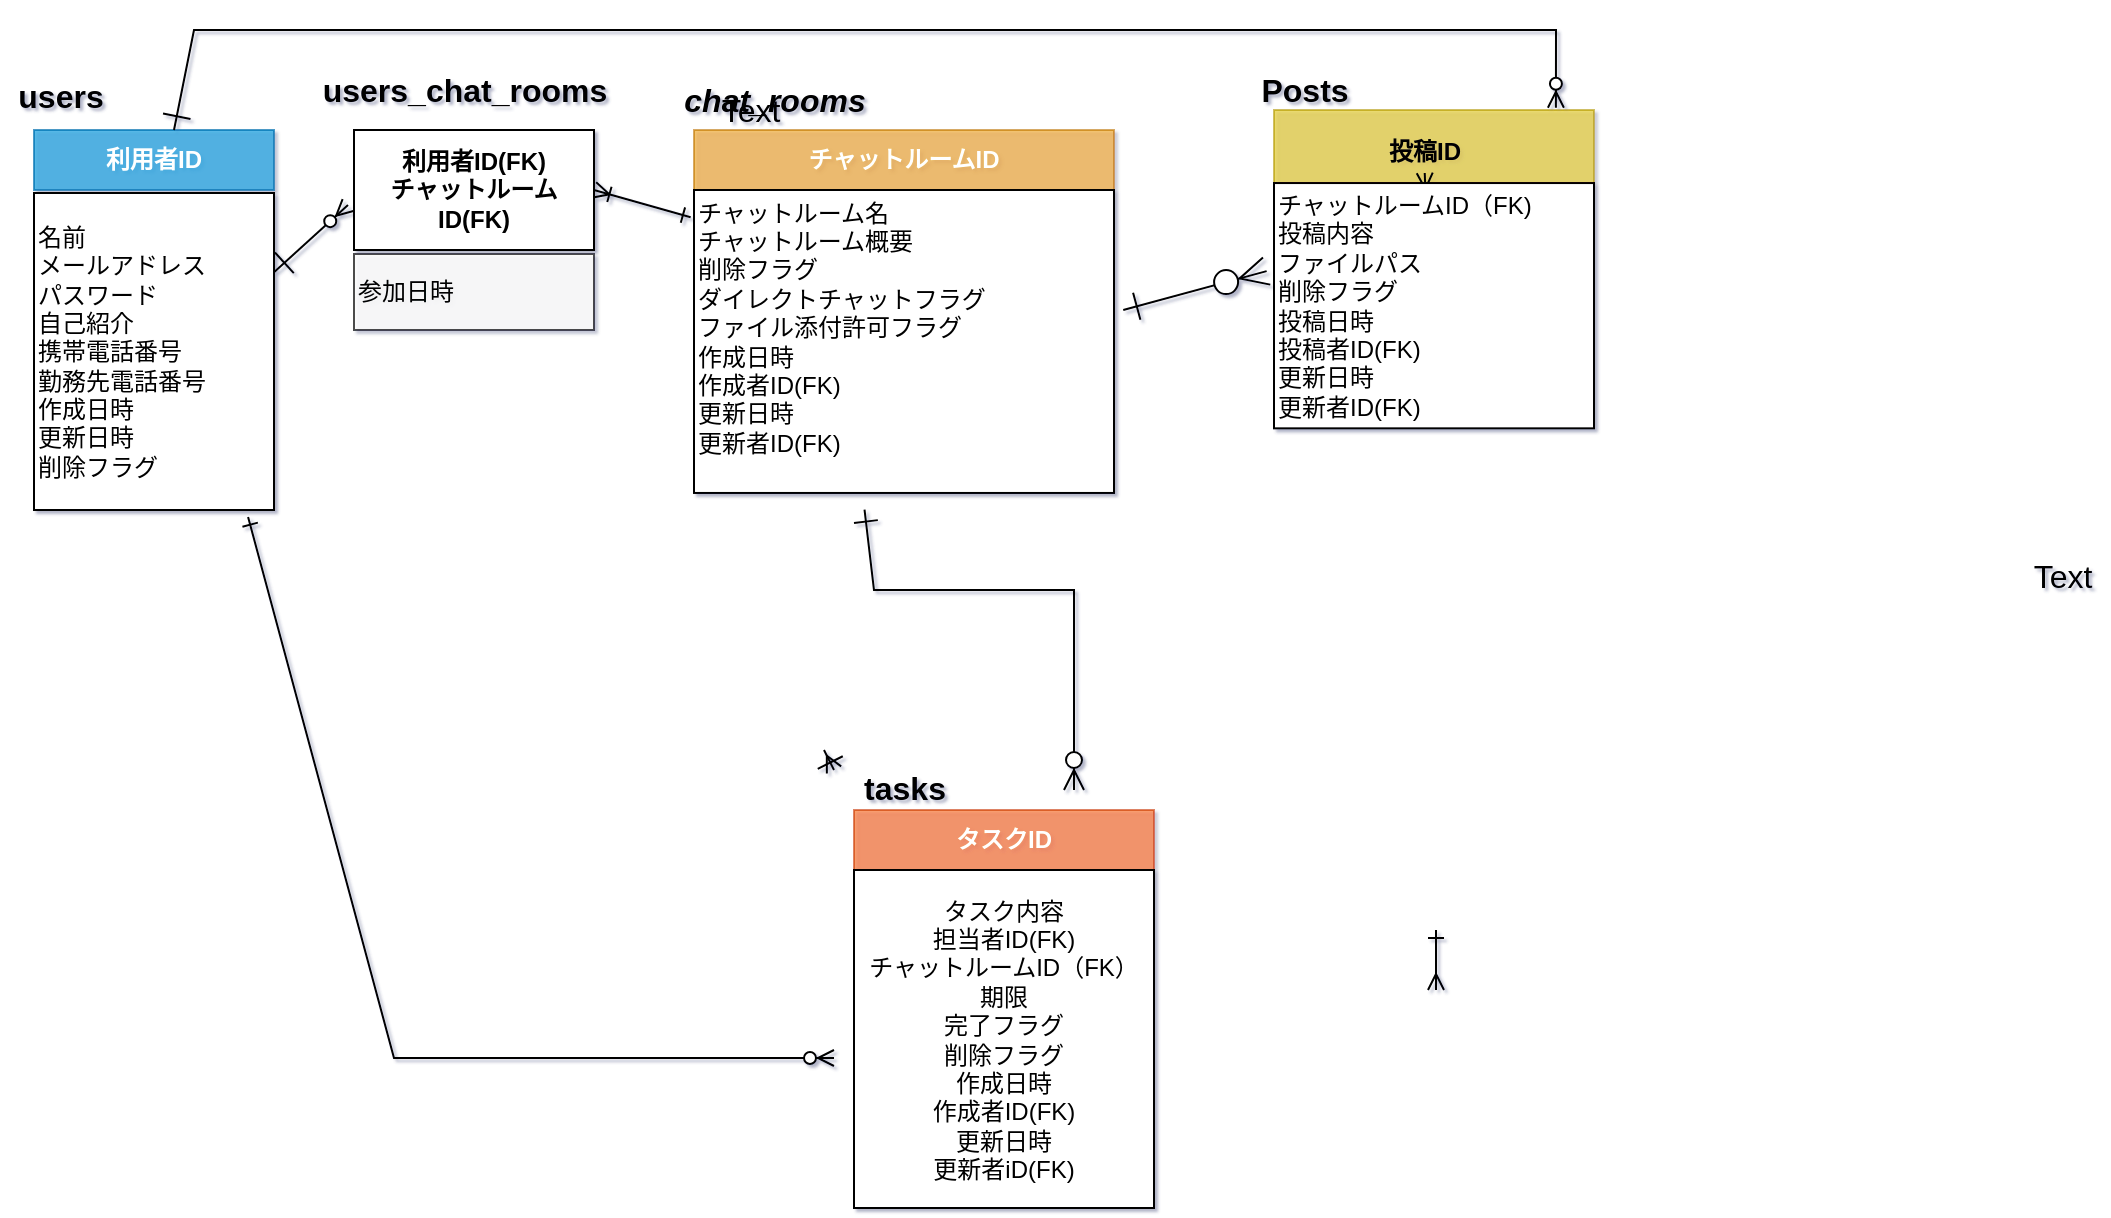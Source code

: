 <mxfile version="13.1.3">
    <diagram id="6hGFLwfOUW9BJ-s0fimq" name="Page-1">
        <mxGraphModel dx="741" dy="1920" grid="1" gridSize="10" guides="1" tooltips="1" connect="0" arrows="1" fold="1" page="1" pageScale="1" pageWidth="827" pageHeight="1169" math="0" shadow="1">
            <root>
                <mxCell id="0"/>
                <mxCell id="1" parent="0"/>
                <mxCell id="2" value="&lt;b&gt;利用者ID&lt;/b&gt;" style="rounded=0;whiteSpace=wrap;html=1;fillColor=#1ba1e2;strokeColor=#006EAF;fontColor=#ffffff;opacity=70;" parent="1" vertex="1">
                    <mxGeometry x="40" y="50" width="120" height="30" as="geometry"/>
                </mxCell>
                <mxCell id="21" style="rounded=0;orthogonalLoop=1;jettySize=auto;html=1;entryX=-0.025;entryY=0.625;entryDx=0;entryDy=0;entryPerimeter=0;startArrow=ERone;startFill=0;endArrow=ERzeroToMany;endFill=1;strokeWidth=1;exitX=1;exitY=0.25;exitDx=0;exitDy=0;startSize=12;" parent="1" source="3" target="13" edge="1">
                    <mxGeometry relative="1" as="geometry">
                        <mxPoint x="170" y="100" as="sourcePoint"/>
                    </mxGeometry>
                </mxCell>
                <mxCell id="3" value="名前&lt;br&gt;メールアドレス&lt;br&gt;パスワード&lt;br&gt;自己紹介&lt;br&gt;携帯電話番号&lt;br&gt;勤務先電話番号&lt;br&gt;作成日時&lt;br&gt;更新日時&lt;br&gt;削除フラグ" style="rounded=0;whiteSpace=wrap;html=1;align=left;" parent="1" vertex="1">
                    <mxGeometry x="40" y="81.49" width="120" height="158.51" as="geometry"/>
                </mxCell>
                <mxCell id="11" style="edgeStyle=orthogonalEdgeStyle;rounded=0;orthogonalLoop=1;jettySize=auto;html=1;exitX=0.5;exitY=1;exitDx=0;exitDy=0;startArrow=ERone;startFill=0;endArrow=oval;endFill=0;strokeColor=#000000;strokeWidth=1;" parent="1" edge="1">
                    <mxGeometry relative="1" as="geometry">
                        <mxPoint x="100" y="270" as="sourcePoint"/>
                        <mxPoint x="100" y="270" as="targetPoint"/>
                    </mxGeometry>
                </mxCell>
                <mxCell id="26" style="edgeStyle=none;rounded=0;orthogonalLoop=1;jettySize=auto;html=1;exitX=1;exitY=0.5;exitDx=0;exitDy=0;entryX=-0.008;entryY=0.09;entryDx=0;entryDy=0;entryPerimeter=0;startArrow=ERoneToMany;startFill=0;endArrow=ERone;endFill=0;strokeWidth=1;" parent="1" source="13" target="23" edge="1">
                    <mxGeometry relative="1" as="geometry"/>
                </mxCell>
                <mxCell id="13" value="&lt;b&gt;利用者ID(FK)&lt;br&gt;チャットルームID(FK)&lt;br&gt;&lt;/b&gt;" style="rounded=0;whiteSpace=wrap;html=1;" parent="1" vertex="1">
                    <mxGeometry x="200" y="50" width="120" height="60" as="geometry"/>
                </mxCell>
                <mxCell id="22" value="&lt;b&gt;チャットルームID&lt;/b&gt;" style="rounded=0;whiteSpace=wrap;html=1;fillColor=#f0a30a;strokeColor=#BD7000;fontColor=#ffffff;opacity=60;" parent="1" vertex="1">
                    <mxGeometry x="370" y="50" width="210" height="30" as="geometry"/>
                </mxCell>
                <mxCell id="24" style="edgeStyle=none;shape=link;rounded=0;orthogonalLoop=1;jettySize=auto;html=1;exitX=0.5;exitY=0;exitDx=0;exitDy=0;startArrow=ERone;startFill=0;endArrow=ERzeroToMany;endFill=1;strokeColor=#000000;strokeWidth=1;" parent="1" source="23" target="22" edge="1">
                    <mxGeometry relative="1" as="geometry"/>
                </mxCell>
                <mxCell id="29" style="edgeStyle=none;rounded=0;orthogonalLoop=1;jettySize=auto;html=1;exitX=1.022;exitY=0.396;exitDx=0;exitDy=0;startArrow=ERone;startFill=0;endArrow=ERzeroToMany;endFill=1;strokeWidth=1;endSize=12;startSize=12;entryX=-0.023;entryY=0.359;entryDx=0;entryDy=0;entryPerimeter=0;exitPerimeter=0;" parent="1" source="23" target="36" edge="1">
                    <mxGeometry relative="1" as="geometry">
                        <mxPoint x="489" y="105" as="sourcePoint"/>
                        <mxPoint x="539" y="107.494" as="targetPoint"/>
                    </mxGeometry>
                </mxCell>
                <mxCell id="23" value="チャットルーム名&lt;br&gt;&lt;div&gt;チャットルーム概要&lt;/div&gt;&lt;div&gt;&lt;span&gt;削除フラグ&lt;/span&gt;&lt;br&gt;&lt;/div&gt;&lt;div&gt;&lt;span&gt;ダイレクトチャットフラグ&lt;/span&gt;&lt;/div&gt;&lt;div&gt;ファイル添付許可フラグ&lt;/div&gt;&lt;div&gt;&lt;div&gt;作成日時&lt;br&gt;作成者ID(FK)&lt;br&gt;更新日時&lt;br&gt;更新者ID(FK)&lt;/div&gt;&lt;/div&gt;&lt;div&gt;&lt;br&gt;&lt;/div&gt;" style="rounded=0;whiteSpace=wrap;html=1;align=left;" parent="1" vertex="1">
                    <mxGeometry x="370" y="80" width="210" height="151.48" as="geometry"/>
                </mxCell>
                <mxCell id="85" style="edgeStyle=none;rounded=0;jumpSize=12;orthogonalLoop=1;jettySize=auto;html=1;exitX=0.5;exitY=1;exitDx=0;exitDy=0;startArrow=ERone;startFill=0;startSize=12;endArrow=ERmany;endFill=0;endSize=6;strokeColor=#000000;strokeWidth=1;" parent="1" edge="1">
                    <mxGeometry relative="1" as="geometry">
                        <mxPoint x="440" y="370" as="targetPoint"/>
                        <mxPoint x="435" y="360" as="sourcePoint"/>
                    </mxGeometry>
                </mxCell>
                <mxCell id="34" value="" style="rounded=0;whiteSpace=wrap;html=1;fillColor=#e3c800;strokeColor=#B09500;fontColor=#ffffff;opacity=60;" parent="1" vertex="1">
                    <mxGeometry x="660" y="40" width="160" height="157.03" as="geometry"/>
                </mxCell>
                <mxCell id="35" value="&lt;b&gt;投稿ID&lt;br&gt;&lt;/b&gt;" style="text;html=1;align=center;verticalAlign=middle;resizable=0;points=[];autosize=1;" parent="34" vertex="1">
                    <mxGeometry x="50" y="11.463" width="50" height="20" as="geometry"/>
                </mxCell>
                <mxCell id="37" style="edgeStyle=none;rounded=0;orthogonalLoop=1;jettySize=auto;html=1;exitX=0.5;exitY=1;exitDx=0;exitDy=0;startArrow=ERone;startFill=0;endArrow=ERzeroToMany;endFill=1;strokeColor=#000000;strokeWidth=1;" parent="34" source="34" target="35" edge="1">
                    <mxGeometry relative="1" as="geometry"/>
                </mxCell>
                <mxCell id="36" value="チャットルームID（FK)&lt;br&gt;投稿内容&lt;br&gt;ファイルパス&lt;br&gt;削除フラグ&lt;br&gt;投稿日時&lt;br&gt;投稿者ID(FK)&lt;br&gt;更新日時&lt;br&gt;更新者ID(FK)" style="rounded=0;whiteSpace=wrap;html=1;align=left;" parent="34" vertex="1">
                    <mxGeometry y="36.525" width="160" height="122.651" as="geometry"/>
                </mxCell>
                <mxCell id="50" style="edgeStyle=none;rounded=0;orthogonalLoop=1;jettySize=auto;html=1;exitX=0.5;exitY=1;exitDx=0;exitDy=0;startArrow=ERone;startFill=0;endArrow=ERmany;endFill=0;strokeColor=#000000;strokeWidth=1;" parent="1" edge="1">
                    <mxGeometry relative="1" as="geometry">
                        <mxPoint x="590" y="460" as="targetPoint"/>
                        <mxPoint x="590" y="492" as="sourcePoint"/>
                    </mxGeometry>
                </mxCell>
                <mxCell id="51" value="&lt;span style=&quot;color: rgba(0 , 0 , 0 , 0) ; font-family: monospace ; font-size: 0px&quot;&gt;%3CmxGraphModel%3E%3Croot%3E%3CmxCell%20id%3D%220%22%2F%3E%3CmxCell%20id%3D%221%22%20parent%3D%220%22%2F%3E%3CmxCell%20id%3D%222%22%20value%3D%22%26lt%3Bb%26gt%3B%E6%8A%95%E7%A8%BF%E8%80%85ID%26lt%3Bbr%26gt%3B%E5%88%A9%E7%94%A8%E8%80%85ID%26lt%3Bbr%26gt%3B%26lt%3B%2Fb%26gt%3B%22%20style%3D%22rounded%3D0%3BwhiteSpace%3Dwrap%3Bhtml%3D1%3B%22%20vertex%3D%221%22%20parent%3D%221%22%3E%3CmxGeometry%20x%3D%22590%22%20y%3D%22210%22%20width%3D%22120%22%20height%3D%2230%22%20as%3D%22geometry%22%2F%3E%3C%2FmxCell%3E%3C%2Froot%3E%3C%2FmxGraphModel%3E&lt;/span&gt;" style="text;html=1;align=center;verticalAlign=middle;resizable=0;points=[];autosize=1;" parent="1" vertex="1">
                    <mxGeometry x="731" y="415" width="20" height="20" as="geometry"/>
                </mxCell>
                <mxCell id="54" value="&lt;span style=&quot;color: rgba(0 , 0 , 0 , 0) ; font-family: monospace ; font-size: 0px&quot;&gt;%3CmxGraphModel%3E%3Croot%3E%3CmxCell%20id%3D%220%22%2F%3E%3CmxCell%20id%3D%221%22%20parent%3D%220%22%2F%3E%3CmxCell%20id%3D%222%22%20value%3D%22%E5%90%8D%E5%89%8D%22%20style%3D%22rounded%3D0%3BwhiteSpace%3Dwrap%3Bhtml%3D1%3Balign%3Dleft%3B%22%20vertex%3D%221%22%20parent%3D%221%22%3E%3CmxGeometry%20x%3D%22590%22%20y%3D%22240%22%20width%3D%22120%22%20height%3D%2230%22%20as%3D%22geometry%22%2F%3E%3C%2FmxCell%3E%3C%2Froot%3E%3C%2FmxGraphModel%3E&lt;/span&gt;&lt;span style=&quot;color: rgba(0 , 0 , 0 , 0) ; font-family: monospace ; font-size: 0px&quot;&gt;%3CmxGraphModel%3E%3Croot%3E%3CmxCell%20id%3D%220%22%2F%3E%3CmxCell%20id%3D%221%22%20parent%3D%220%22%2F%3E%3CmxCell%20id%3D%222%22%20value%3D%22%E5%90%8D%E5%89%8D%22%20style%3D%22rounded%3D0%3BwhiteSpace%3Dwrap%3Bhtml%3D1%3Balign%3Dleft%3B%22%20vertex%3D%221%22%20parent%3D%221%22%3E%3CmxGeometry%20x%3D%22590%22%20y%3D%22240%22%20width%3D%22120%22%20height%3D%2230%22%20as%3D%22geometry%22%2F%3E%3C%2FmxCell%3E%3C%2Froot%3E%3C%2FmxGraphModel%3E&lt;/span&gt;" style="text;html=1;align=center;verticalAlign=middle;resizable=0;points=[];autosize=1;" parent="1" vertex="1">
                    <mxGeometry x="743" y="504" width="20" height="20" as="geometry"/>
                </mxCell>
                <mxCell id="61" style="edgeStyle=none;rounded=0;orthogonalLoop=1;jettySize=auto;html=1;exitX=0.5;exitY=1;exitDx=0;exitDy=0;entryX=0.5;entryY=1;entryDx=0;entryDy=0;startArrow=ERone;startFill=0;endArrow=ERmany;endFill=0;strokeColor=#000000;strokeWidth=1;" parent="1" edge="1">
                    <mxGeometry relative="1" as="geometry">
                        <mxPoint x="741" y="450" as="sourcePoint"/>
                        <mxPoint x="741" y="480" as="targetPoint"/>
                    </mxGeometry>
                </mxCell>
                <mxCell id="64" value="タスクID" style="rounded=0;whiteSpace=wrap;html=1;fontStyle=1;fillColor=#fa6800;strokeColor=#C73500;fontColor=#ffffff;opacity=60;" parent="1" vertex="1">
                    <mxGeometry x="450" y="390" width="150" height="30" as="geometry"/>
                </mxCell>
                <mxCell id="67" style="edgeStyle=none;rounded=0;orthogonalLoop=1;jettySize=auto;html=1;startArrow=ERzeroToMany;startFill=1;endArrow=ERone;endFill=0;strokeWidth=1;entryX=0.892;entryY=1.022;entryDx=0;entryDy=0;entryPerimeter=0;" parent="1" target="3" edge="1">
                    <mxGeometry relative="1" as="geometry">
                        <mxPoint x="440" y="480" as="targetPoint"/>
                        <mxPoint x="440" y="514" as="sourcePoint"/>
                        <Array as="points">
                            <mxPoint x="220" y="514"/>
                        </Array>
                    </mxGeometry>
                </mxCell>
                <mxCell id="66" value="タスク内容&lt;br&gt;担当者ID(FK)&lt;br&gt;チャットルームID（FK）&lt;br&gt;期限&lt;br&gt;完了フラグ&lt;br&gt;削除フラグ&lt;br&gt;作成日時&lt;br&gt;作成者ID(FK)&lt;br&gt;更新日時&lt;br&gt;更新者iD(FK)" style="rounded=0;whiteSpace=wrap;html=1;" parent="1" vertex="1">
                    <mxGeometry x="450" y="420" width="150" height="169" as="geometry"/>
                </mxCell>
                <mxCell id="69" style="edgeStyle=none;rounded=0;orthogonalLoop=1;jettySize=auto;html=1;startArrow=ERone;startFill=0;endArrow=ERzeroToMany;endFill=1;strokeWidth=1;endSize=8;startSize=10;exitX=0.406;exitY=1.055;exitDx=0;exitDy=0;exitPerimeter=0;" parent="1" source="23" edge="1">
                    <mxGeometry relative="1" as="geometry">
                        <mxPoint x="560" y="380" as="targetPoint"/>
                        <Array as="points">
                            <mxPoint x="460" y="280"/>
                            <mxPoint x="560" y="280"/>
                            <mxPoint x="560" y="380"/>
                        </Array>
                    </mxGeometry>
                </mxCell>
                <mxCell id="86" style="rounded=0;orthogonalLoop=1;jettySize=auto;html=1;startArrow=ERone;startFill=0;endArrow=ERzeroToMany;endFill=1;strokeWidth=1;startSize=12;entryX=0.881;entryY=-0.007;entryDx=0;entryDy=0;entryPerimeter=0;" parent="1" target="34" edge="1">
                    <mxGeometry relative="1" as="geometry">
                        <mxPoint x="110" y="50" as="sourcePoint"/>
                        <mxPoint x="640" y="20" as="targetPoint"/>
                        <Array as="points">
                            <mxPoint x="120"/>
                            <mxPoint x="790"/>
                            <mxPoint x="801"/>
                        </Array>
                    </mxGeometry>
                </mxCell>
                <mxCell id="89" value="参加日時" style="rounded=0;whiteSpace=wrap;html=1;opacity=70;align=left;" parent="1" vertex="1">
                    <mxGeometry x="200" y="112" width="120" height="38" as="geometry"/>
                </mxCell>
                <mxCell id="111" value="users" style="text;html=1;align=center;verticalAlign=middle;resizable=0;points=[];autosize=1;fontStyle=1;fontSize=16;" parent="1" vertex="1">
                    <mxGeometry x="23" y="22.97" width="60" height="20" as="geometry"/>
                </mxCell>
                <mxCell id="114" value="&lt;b style=&quot;font-size: 16px;&quot;&gt;users_chat_rooms&lt;/b&gt;" style="text;html=1;align=center;verticalAlign=middle;resizable=0;points=[];autosize=1;fontSize=16;" parent="1" vertex="1">
                    <mxGeometry x="175" y="20" width="160" height="20" as="geometry"/>
                </mxCell>
                <mxCell id="117" value="Posts" style="text;html=1;align=center;verticalAlign=middle;resizable=0;points=[];autosize=1;fontStyle=1;fontSize=16;" parent="1" vertex="1">
                    <mxGeometry x="645" y="20" width="60" height="20" as="geometry"/>
                </mxCell>
                <mxCell id="120" value="&lt;b style=&quot;font-size: 16px&quot;&gt;tasks&lt;/b&gt;" style="text;html=1;align=center;verticalAlign=middle;resizable=0;points=[];autosize=1;fontSize=16;" parent="1" vertex="1">
                    <mxGeometry x="445" y="369.26" width="60" height="20" as="geometry"/>
                </mxCell>
                <object label="&lt;i style=&quot;font-size: 16px;&quot;&gt;&lt;b style=&quot;font-size: 16px;&quot;&gt;chat_rooms&lt;/b&gt;&lt;/i&gt;" id="122">
                    <mxCell style="text;html=1;align=center;verticalAlign=middle;resizable=0;points=[];autosize=1;fontSize=16;" parent="1" vertex="1">
                        <mxGeometry x="355" y="20" width="110" height="30" as="geometry"/>
                    </mxCell>
                </object>
                <mxCell id="124" value="Text" style="text;html=1;align=center;verticalAlign=middle;resizable=0;points=[];autosize=1;fontSize=16;" vertex="1" parent="122">
                    <mxGeometry x="23" y="10" width="40" height="20" as="geometry"/>
                </mxCell>
                <mxCell id="123" value="Text" style="text;html=1;align=center;verticalAlign=middle;resizable=0;points=[];autosize=1;fontSize=16;" vertex="1" parent="1">
                    <mxGeometry x="1034" y="263" width="40" height="20" as="geometry"/>
                </mxCell>
            </root>
        </mxGraphModel>
    </diagram>
</mxfile>